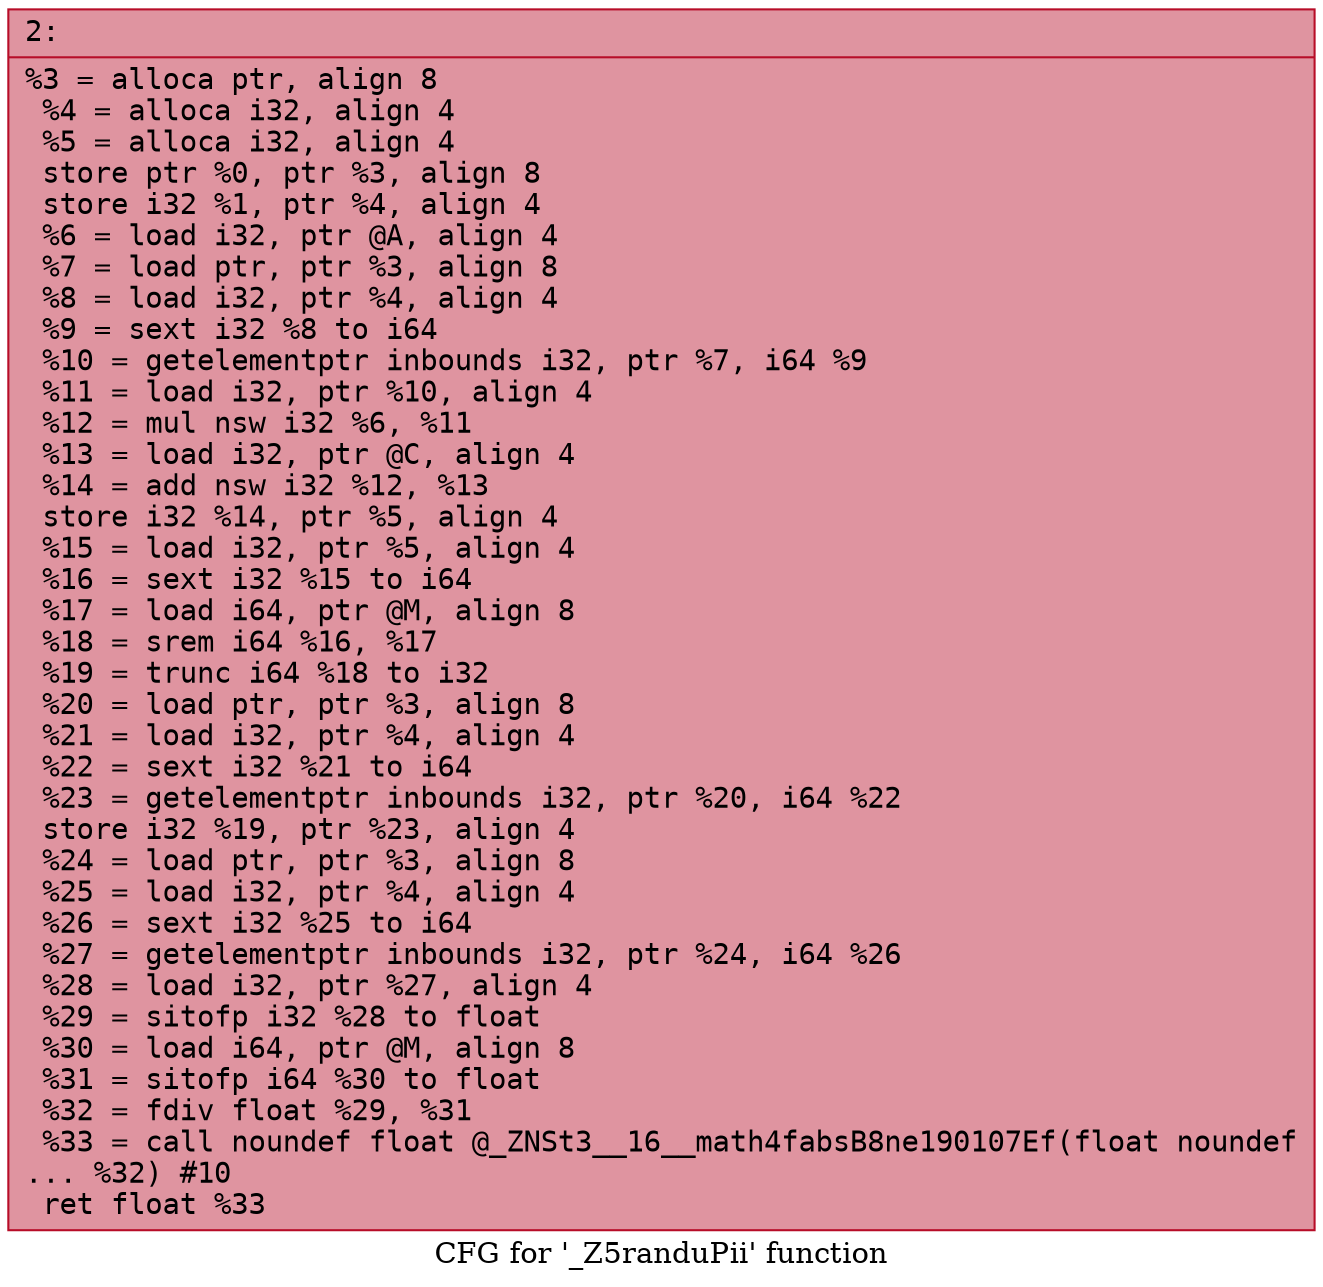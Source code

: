 digraph "CFG for '_Z5randuPii' function" {
	label="CFG for '_Z5randuPii' function";

	Node0x60000182b160 [shape=record,color="#b70d28ff", style=filled, fillcolor="#b70d2870" fontname="Courier",label="{2:\l|  %3 = alloca ptr, align 8\l  %4 = alloca i32, align 4\l  %5 = alloca i32, align 4\l  store ptr %0, ptr %3, align 8\l  store i32 %1, ptr %4, align 4\l  %6 = load i32, ptr @A, align 4\l  %7 = load ptr, ptr %3, align 8\l  %8 = load i32, ptr %4, align 4\l  %9 = sext i32 %8 to i64\l  %10 = getelementptr inbounds i32, ptr %7, i64 %9\l  %11 = load i32, ptr %10, align 4\l  %12 = mul nsw i32 %6, %11\l  %13 = load i32, ptr @C, align 4\l  %14 = add nsw i32 %12, %13\l  store i32 %14, ptr %5, align 4\l  %15 = load i32, ptr %5, align 4\l  %16 = sext i32 %15 to i64\l  %17 = load i64, ptr @M, align 8\l  %18 = srem i64 %16, %17\l  %19 = trunc i64 %18 to i32\l  %20 = load ptr, ptr %3, align 8\l  %21 = load i32, ptr %4, align 4\l  %22 = sext i32 %21 to i64\l  %23 = getelementptr inbounds i32, ptr %20, i64 %22\l  store i32 %19, ptr %23, align 4\l  %24 = load ptr, ptr %3, align 8\l  %25 = load i32, ptr %4, align 4\l  %26 = sext i32 %25 to i64\l  %27 = getelementptr inbounds i32, ptr %24, i64 %26\l  %28 = load i32, ptr %27, align 4\l  %29 = sitofp i32 %28 to float\l  %30 = load i64, ptr @M, align 8\l  %31 = sitofp i64 %30 to float\l  %32 = fdiv float %29, %31\l  %33 = call noundef float @_ZNSt3__16__math4fabsB8ne190107Ef(float noundef\l... %32) #10\l  ret float %33\l}"];
}
